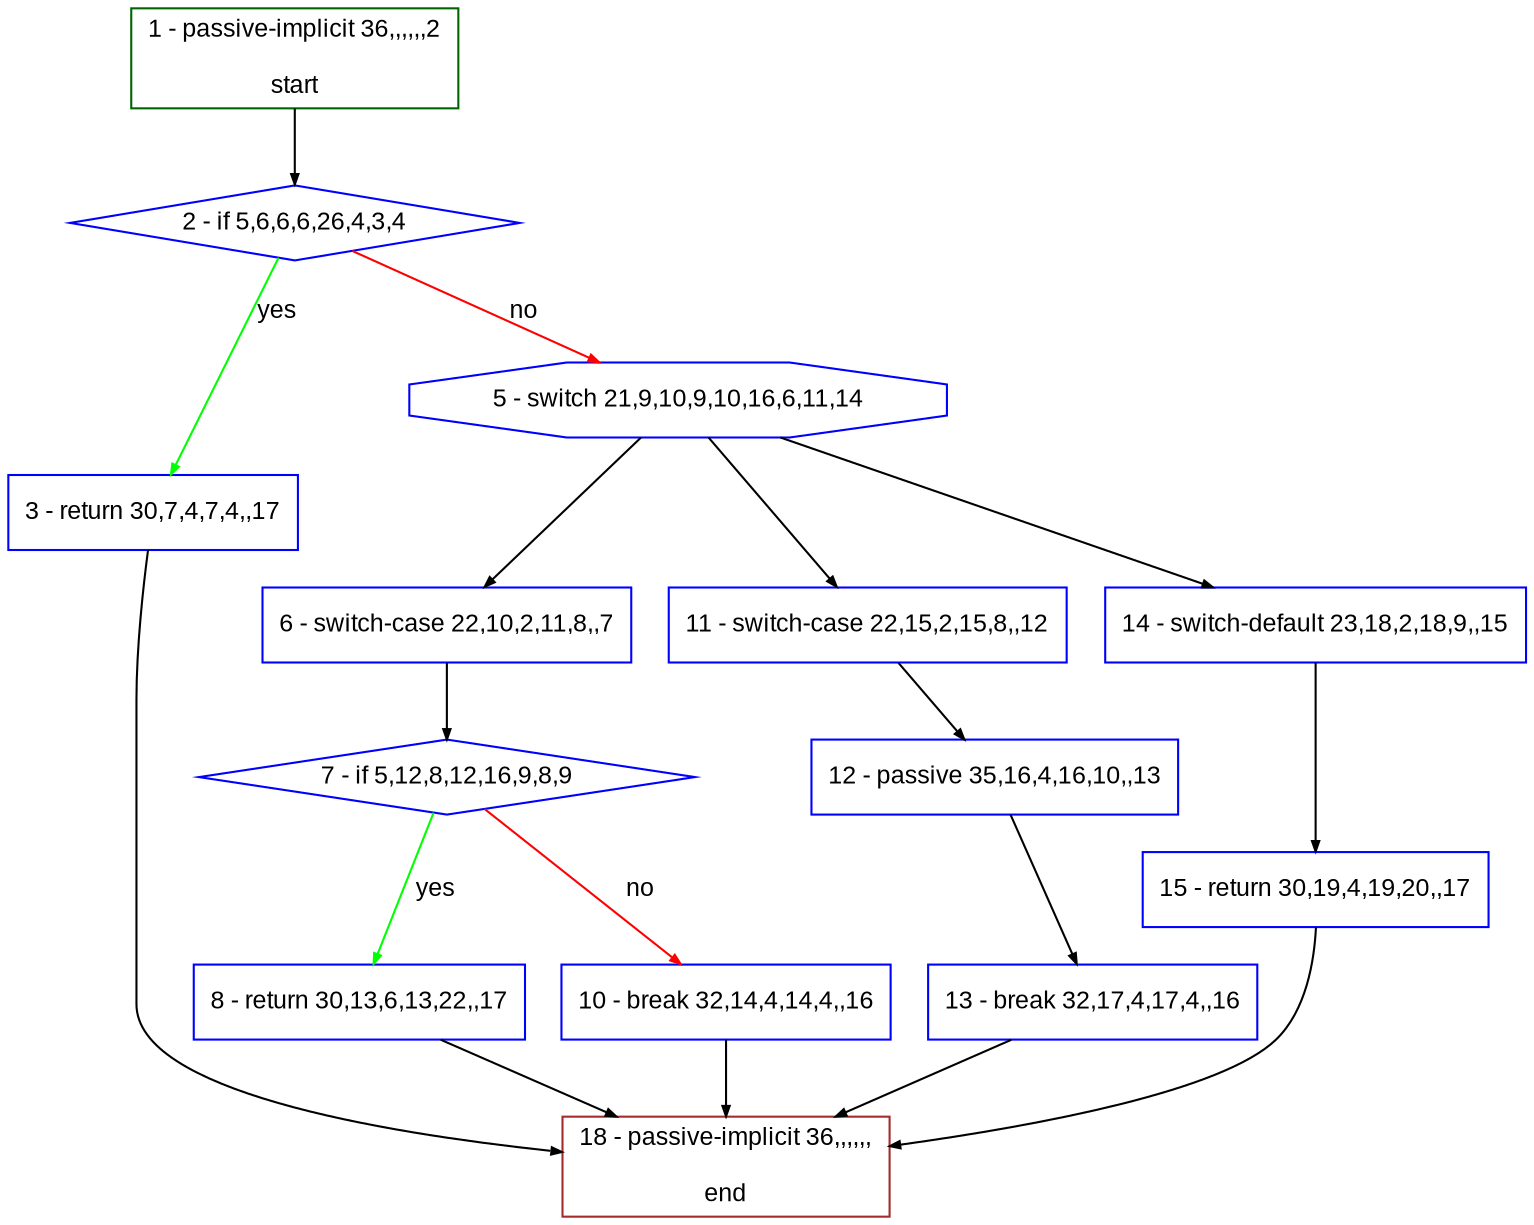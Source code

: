 digraph "" {
  graph [bgcolor="white", fillcolor="#FFFFCC", pack="true", packmode="clust", fontname="Arial", label="", fontsize="12", compound="true", style="rounded,filled"];
  node [node_initialized="no", fillcolor="white", fontname="Arial", label="", color="grey", fontsize="12", fixedsize="false", compound="true", shape="rectangle", style="filled"];
  edge [arrowtail="none", lhead="", fontcolor="black", fontname="Arial", label="", color="black", fontsize="12", arrowhead="normal", arrowsize="0.5", compound="true", ltail="", dir="forward"];
  __N1 [fillcolor="#ffffff", label="2 - if 5,6,6,6,26,4,3,4", color="#0000ff", shape="diamond", style="filled"];
  __N2 [fillcolor="#ffffff", label="1 - passive-implicit 36,,,,,,2\n\nstart", color="#006400", shape="box", style="filled"];
  __N3 [fillcolor="#ffffff", label="3 - return 30,7,4,7,4,,17", color="#0000ff", shape="box", style="filled"];
  __N4 [fillcolor="#ffffff", label="5 - switch 21,9,10,9,10,16,6,11,14", color="#0000ff", shape="octagon", style="filled"];
  __N5 [fillcolor="#ffffff", label="18 - passive-implicit 36,,,,,,\n\nend", color="#a52a2a", shape="box", style="filled"];
  __N6 [fillcolor="#ffffff", label="6 - switch-case 22,10,2,11,8,,7", color="#0000ff", shape="box", style="filled"];
  __N7 [fillcolor="#ffffff", label="11 - switch-case 22,15,2,15,8,,12", color="#0000ff", shape="box", style="filled"];
  __N8 [fillcolor="#ffffff", label="14 - switch-default 23,18,2,18,9,,15", color="#0000ff", shape="box", style="filled"];
  __N9 [fillcolor="#ffffff", label="7 - if 5,12,8,12,16,9,8,9", color="#0000ff", shape="diamond", style="filled"];
  __N10 [fillcolor="#ffffff", label="8 - return 30,13,6,13,22,,17", color="#0000ff", shape="box", style="filled"];
  __N11 [fillcolor="#ffffff", label="10 - break 32,14,4,14,4,,16", color="#0000ff", shape="box", style="filled"];
  __N12 [fillcolor="#ffffff", label="12 - passive 35,16,4,16,10,,13", color="#0000ff", shape="box", style="filled"];
  __N13 [fillcolor="#ffffff", label="13 - break 32,17,4,17,4,,16", color="#0000ff", shape="box", style="filled"];
  __N14 [fillcolor="#ffffff", label="15 - return 30,19,4,19,20,,17", color="#0000ff", shape="box", style="filled"];
  __N2 -> __N1 [arrowtail="none", color="#000000", label="", arrowhead="normal", dir="forward"];
  __N1 -> __N3 [arrowtail="none", color="#00ff00", label="yes", arrowhead="normal", dir="forward"];
  __N1 -> __N4 [arrowtail="none", color="#ff0000", label="no", arrowhead="normal", dir="forward"];
  __N3 -> __N5 [arrowtail="none", color="#000000", label="", arrowhead="normal", dir="forward"];
  __N4 -> __N6 [arrowtail="none", color="#000000", label="", arrowhead="normal", dir="forward"];
  __N4 -> __N7 [arrowtail="none", color="#000000", label="", arrowhead="normal", dir="forward"];
  __N4 -> __N8 [arrowtail="none", color="#000000", label="", arrowhead="normal", dir="forward"];
  __N6 -> __N9 [arrowtail="none", color="#000000", label="", arrowhead="normal", dir="forward"];
  __N9 -> __N10 [arrowtail="none", color="#00ff00", label="yes", arrowhead="normal", dir="forward"];
  __N9 -> __N11 [arrowtail="none", color="#ff0000", label="no", arrowhead="normal", dir="forward"];
  __N10 -> __N5 [arrowtail="none", color="#000000", label="", arrowhead="normal", dir="forward"];
  __N11 -> __N5 [arrowtail="none", color="#000000", label="", arrowhead="normal", dir="forward"];
  __N7 -> __N12 [arrowtail="none", color="#000000", label="", arrowhead="normal", dir="forward"];
  __N12 -> __N13 [arrowtail="none", color="#000000", label="", arrowhead="normal", dir="forward"];
  __N13 -> __N5 [arrowtail="none", color="#000000", label="", arrowhead="normal", dir="forward"];
  __N8 -> __N14 [arrowtail="none", color="#000000", label="", arrowhead="normal", dir="forward"];
  __N14 -> __N5 [arrowtail="none", color="#000000", label="", arrowhead="normal", dir="forward"];
}
